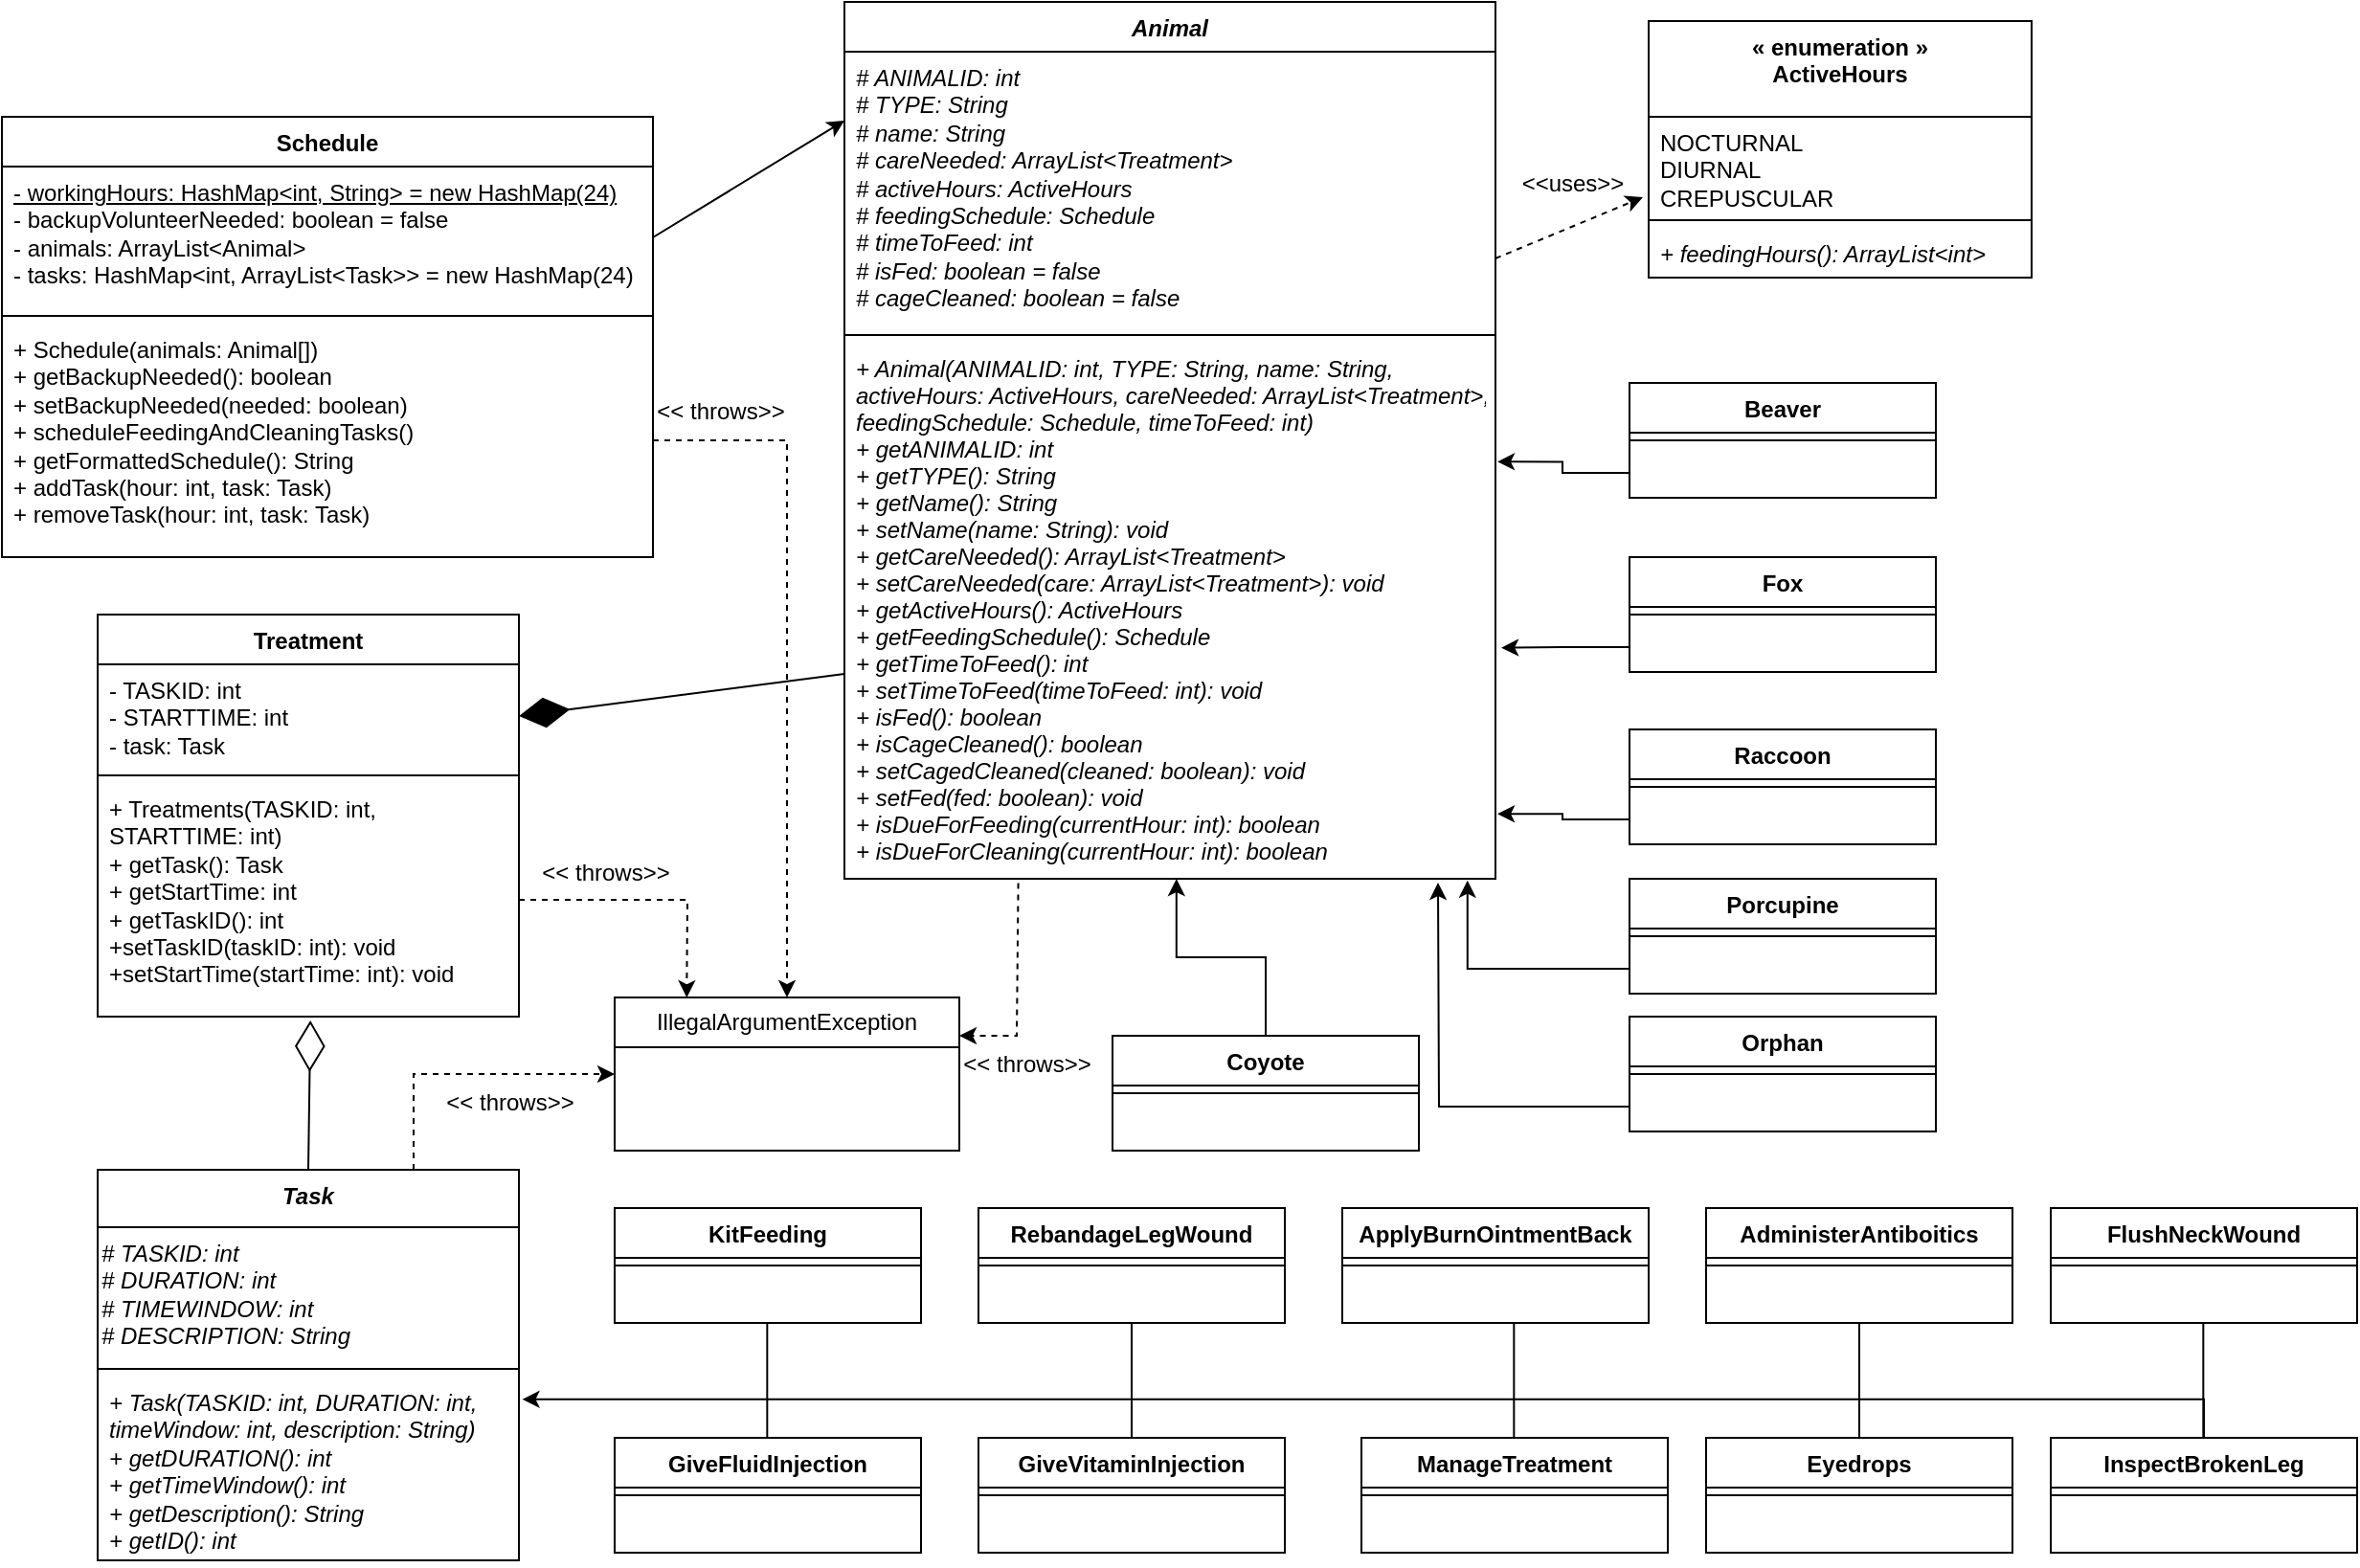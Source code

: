 <mxfile version="21.1.2" type="github">
  <diagram id="2KpLl_mZCOHA58I0HmC6" name="Page-1">
    <mxGraphModel dx="961" dy="554" grid="1" gridSize="10" guides="1" tooltips="1" connect="1" arrows="1" fold="1" page="1" pageScale="1" pageWidth="1100" pageHeight="850" math="0" shadow="0">
      <root>
        <mxCell id="0" />
        <mxCell id="1" parent="0" />
        <mxCell id="-pHp2P_mZ8aD6D5N5FeK-6" value="Animal" style="swimlane;fontStyle=3;align=center;verticalAlign=top;childLayout=stackLayout;horizontal=1;startSize=26;horizontalStack=0;resizeParent=1;resizeParentMax=0;resizeLast=0;collapsible=1;marginBottom=0;" parent="1" vertex="1">
          <mxGeometry x="470" y="10" width="340" height="458" as="geometry" />
        </mxCell>
        <mxCell id="-pHp2P_mZ8aD6D5N5FeK-33" value="&lt;span style=&quot;font-family: Helvetica; font-size: 12px; font-variant-ligatures: normal; font-variant-caps: normal; font-weight: 400; letter-spacing: normal; orphans: 2; text-align: left; text-indent: 0px; text-transform: none; widows: 2; word-spacing: 0px; -webkit-text-stroke-width: 0px; text-decoration-thickness: initial; text-decoration-style: initial; text-decoration-color: initial; float: none; display: inline !important;&quot;&gt;# ANIMALID: int&lt;br&gt;# TYPE: String&lt;br&gt;# name: String&lt;br&gt;# careNeeded: ArrayList&amp;lt;Treatment&amp;gt;&lt;br&gt;# activeHours: ActiveHours&lt;br&gt;# feedingSchedule: Schedule&lt;br&gt;# timeToFeed: int&lt;br&gt;# isFed: boolean = false&lt;br&gt;# cageCleaned: boolean = false&lt;br&gt;&lt;/span&gt;" style="text;whiteSpace=wrap;html=1;labelBackgroundColor=none;fontColor=default;spacingLeft=4;spacingRight=4;fontStyle=2;" parent="-pHp2P_mZ8aD6D5N5FeK-6" vertex="1">
          <mxGeometry y="26" width="340" height="144" as="geometry" />
        </mxCell>
        <mxCell id="-pHp2P_mZ8aD6D5N5FeK-11" value="" style="line;strokeWidth=1;fillColor=none;align=left;verticalAlign=middle;spacingTop=-1;spacingLeft=3;spacingRight=3;rotatable=0;labelPosition=right;points=[];portConstraint=eastwest;strokeColor=inherit;" parent="-pHp2P_mZ8aD6D5N5FeK-6" vertex="1">
          <mxGeometry y="170" width="340" height="8" as="geometry" />
        </mxCell>
        <mxCell id="-pHp2P_mZ8aD6D5N5FeK-12" value="+ Animal(ANIMALID: int, TYPE: String, name: String, &#xa;activeHours: ActiveHours, careNeeded: ArrayList&lt;Treatment&gt;, &#xa;feedingSchedule: Schedule, timeToFeed: int)&#xa;+ getANIMALID: int&#xa;+ getTYPE(): String&#xa;+ getName(): String&#xa;+ setName(name: String): void&#xa;+ getCareNeeded(): ArrayList&lt;Treatment&gt;&#xa;+ setCareNeeded(care: ArrayList&lt;Treatment&gt;): void&#xa;+ getActiveHours(): ActiveHours&#xa;+ getFeedingSchedule(): Schedule&#xa;+ getTimeToFeed(): int&#xa;+ setTimeToFeed(timeToFeed: int): void&#xa;+ isFed(): boolean&#xa;+ isCageCleaned(): boolean&#xa;+ setCagedCleaned(cleaned: boolean): void&#xa;+ setFed(fed: boolean): void&#xa;+ isDueForFeeding(currentHour: int): boolean&#xa;+ isDueForCleaning(currentHour: int): boolean&#xa;&#xa;" style="text;strokeColor=none;fillColor=none;align=left;verticalAlign=top;spacingLeft=4;spacingRight=4;overflow=hidden;rotatable=0;points=[[0,0.5],[1,0.5]];portConstraint=eastwest;fontStyle=2" parent="-pHp2P_mZ8aD6D5N5FeK-6" vertex="1">
          <mxGeometry y="178" width="340" height="280" as="geometry" />
        </mxCell>
        <mxCell id="-pHp2P_mZ8aD6D5N5FeK-13" value="« enumeration »&lt;br style=&quot;border-color: var(--border-color); font-weight: 400;&quot;&gt;&lt;b style=&quot;border-color: var(--border-color);&quot;&gt;ActiveHours&lt;/b&gt;" style="swimlane;fontStyle=1;align=center;verticalAlign=top;childLayout=stackLayout;horizontal=1;startSize=50;horizontalStack=0;resizeParent=1;resizeParentMax=0;resizeLast=0;collapsible=1;marginBottom=0;whiteSpace=wrap;html=1;" parent="1" vertex="1">
          <mxGeometry x="890" y="20" width="200" height="134" as="geometry" />
        </mxCell>
        <mxCell id="-pHp2P_mZ8aD6D5N5FeK-14" value="NOCTURNAL&lt;br&gt;DIURNAL&lt;br&gt;CREPUSCULAR" style="text;strokeColor=none;fillColor=none;align=left;verticalAlign=top;spacingLeft=4;spacingRight=4;overflow=hidden;rotatable=0;points=[[0,0.5],[1,0.5]];portConstraint=eastwest;whiteSpace=wrap;html=1;" parent="-pHp2P_mZ8aD6D5N5FeK-13" vertex="1">
          <mxGeometry y="50" width="200" height="50" as="geometry" />
        </mxCell>
        <mxCell id="-pHp2P_mZ8aD6D5N5FeK-15" value="" style="line;strokeWidth=1;fillColor=none;align=left;verticalAlign=middle;spacingTop=-1;spacingLeft=3;spacingRight=3;rotatable=0;labelPosition=right;points=[];portConstraint=eastwest;strokeColor=inherit;" parent="-pHp2P_mZ8aD6D5N5FeK-13" vertex="1">
          <mxGeometry y="100" width="200" height="8" as="geometry" />
        </mxCell>
        <mxCell id="-pHp2P_mZ8aD6D5N5FeK-16" value="&lt;i&gt;+ feedingHours(): ArrayList&amp;lt;int&amp;gt;&lt;/i&gt;" style="text;strokeColor=none;fillColor=none;align=left;verticalAlign=top;spacingLeft=4;spacingRight=4;overflow=hidden;rotatable=0;points=[[0,0.5],[1,0.5]];portConstraint=eastwest;whiteSpace=wrap;html=1;" parent="-pHp2P_mZ8aD6D5N5FeK-13" vertex="1">
          <mxGeometry y="108" width="200" height="26" as="geometry" />
        </mxCell>
        <mxCell id="-pHp2P_mZ8aD6D5N5FeK-19" value="Task" style="swimlane;fontStyle=3;align=center;verticalAlign=top;childLayout=stackLayout;horizontal=1;startSize=30;horizontalStack=0;resizeParent=1;resizeParentMax=0;resizeLast=0;collapsible=1;marginBottom=0;whiteSpace=wrap;html=1;" parent="1" vertex="1">
          <mxGeometry x="80" y="620" width="220" height="204" as="geometry" />
        </mxCell>
        <mxCell id="3hYf7BkFwzR19k11kG9j-5" value="&lt;div style=&quot;&quot;&gt;&lt;span style=&quot;background-color: initial;&quot;&gt;# TASKID: int&lt;/span&gt;&lt;/div&gt;&lt;div style=&quot;&quot;&gt;&lt;span style=&quot;background-color: initial;&quot;&gt;# DURATION: int&lt;/span&gt;&lt;/div&gt;&lt;div style=&quot;&quot;&gt;&lt;span style=&quot;background-color: initial;&quot;&gt;# TIMEWINDOW: int&lt;/span&gt;&lt;/div&gt;&lt;div style=&quot;&quot;&gt;&lt;span style=&quot;background-color: initial;&quot;&gt;# DESCRIPTION: String&lt;/span&gt;&lt;/div&gt;" style="text;html=1;align=left;verticalAlign=middle;resizable=0;points=[];autosize=1;strokeColor=none;fillColor=none;fontStyle=2" parent="-pHp2P_mZ8aD6D5N5FeK-19" vertex="1">
          <mxGeometry y="30" width="220" height="70" as="geometry" />
        </mxCell>
        <mxCell id="-pHp2P_mZ8aD6D5N5FeK-22" value="" style="line;strokeWidth=1;fillColor=none;align=left;verticalAlign=middle;spacingTop=-1;spacingLeft=3;spacingRight=3;rotatable=0;labelPosition=right;points=[];portConstraint=eastwest;strokeColor=inherit;" parent="-pHp2P_mZ8aD6D5N5FeK-19" vertex="1">
          <mxGeometry y="100" width="220" height="8" as="geometry" />
        </mxCell>
        <mxCell id="-pHp2P_mZ8aD6D5N5FeK-23" value="+ Task(TASKID: int, DURATION: int, timeWindow: int, description: String)&lt;br&gt;+ getDURATION(): int&lt;br&gt;+ getTimeWindow(): int&lt;br&gt;+ getDescription(): String&lt;br&gt;+ getID(): int" style="text;strokeColor=none;fillColor=none;align=left;verticalAlign=top;spacingLeft=4;spacingRight=4;overflow=hidden;rotatable=0;points=[[0,0.5],[1,0.5]];portConstraint=eastwest;whiteSpace=wrap;html=1;fontStyle=2" parent="-pHp2P_mZ8aD6D5N5FeK-19" vertex="1">
          <mxGeometry y="108" width="220" height="96" as="geometry" />
        </mxCell>
        <mxCell id="X3xmoL7LCD3JFngqE5RC-1" value="" style="html=1;labelBackgroundColor=#ffffff;startArrow=none;startFill=0;startSize=6;endArrow=classic;endFill=1;endSize=6;jettySize=auto;orthogonalLoop=1;strokeWidth=1;dashed=1;fontSize=14;rounded=0;exitX=1;exitY=0.75;exitDx=0;exitDy=0;entryX=-0.015;entryY=0.84;entryDx=0;entryDy=0;entryPerimeter=0;" parent="1" source="-pHp2P_mZ8aD6D5N5FeK-33" target="-pHp2P_mZ8aD6D5N5FeK-14" edge="1">
          <mxGeometry width="60" height="60" relative="1" as="geometry">
            <mxPoint x="730" y="116" as="sourcePoint" />
            <mxPoint x="830" y="230" as="targetPoint" />
          </mxGeometry>
        </mxCell>
        <mxCell id="X3xmoL7LCD3JFngqE5RC-2" value="&amp;lt;&amp;lt;uses&amp;gt;&amp;gt;" style="text;html=1;align=center;verticalAlign=middle;resizable=0;points=[];autosize=1;strokeColor=none;fillColor=none;" parent="1" vertex="1">
          <mxGeometry x="810" y="90" width="80" height="30" as="geometry" />
        </mxCell>
        <mxCell id="X3xmoL7LCD3JFngqE5RC-3" value="Treatment" style="swimlane;fontStyle=1;align=center;verticalAlign=top;childLayout=stackLayout;horizontal=1;startSize=26;horizontalStack=0;resizeParent=1;resizeParentMax=0;resizeLast=0;collapsible=1;marginBottom=0;whiteSpace=wrap;html=1;" parent="1" vertex="1">
          <mxGeometry x="80" y="330" width="220" height="210" as="geometry" />
        </mxCell>
        <mxCell id="X3xmoL7LCD3JFngqE5RC-4" value="- TASKID: int&lt;br&gt;- STARTTIME: int&lt;br&gt;- task: Task" style="text;strokeColor=none;fillColor=none;align=left;verticalAlign=top;spacingLeft=4;spacingRight=4;overflow=hidden;rotatable=0;points=[[0,0.5],[1,0.5]];portConstraint=eastwest;whiteSpace=wrap;html=1;" parent="X3xmoL7LCD3JFngqE5RC-3" vertex="1">
          <mxGeometry y="26" width="220" height="54" as="geometry" />
        </mxCell>
        <mxCell id="X3xmoL7LCD3JFngqE5RC-5" value="" style="line;strokeWidth=1;fillColor=none;align=left;verticalAlign=middle;spacingTop=-1;spacingLeft=3;spacingRight=3;rotatable=0;labelPosition=right;points=[];portConstraint=eastwest;strokeColor=inherit;" parent="X3xmoL7LCD3JFngqE5RC-3" vertex="1">
          <mxGeometry y="80" width="220" height="8" as="geometry" />
        </mxCell>
        <mxCell id="X3xmoL7LCD3JFngqE5RC-6" value="+ Treatments(TASKID: int, STARTTIME: int)&lt;br&gt;+ getTask(): Task&lt;br&gt;+ getStartTime: int&lt;br&gt;+ getTaskID(): int&lt;br&gt;+setTaskID(taskID: int): void&lt;br&gt;+setStartTime(startTime: int): void" style="text;strokeColor=none;fillColor=none;align=left;verticalAlign=top;spacingLeft=4;spacingRight=4;overflow=hidden;rotatable=0;points=[[0,0.5],[1,0.5]];portConstraint=eastwest;whiteSpace=wrap;html=1;" parent="X3xmoL7LCD3JFngqE5RC-3" vertex="1">
          <mxGeometry y="88" width="220" height="122" as="geometry" />
        </mxCell>
        <mxCell id="X3xmoL7LCD3JFngqE5RC-8" value="" style="endArrow=diamondThin;endFill=1;endSize=24;html=1;rounded=0;exitX=0;exitY=0.618;exitDx=0;exitDy=0;entryX=1;entryY=0.5;entryDx=0;entryDy=0;exitPerimeter=0;" parent="1" source="-pHp2P_mZ8aD6D5N5FeK-12" target="X3xmoL7LCD3JFngqE5RC-4" edge="1">
          <mxGeometry width="160" relative="1" as="geometry">
            <mxPoint x="480" y="452" as="sourcePoint" />
            <mxPoint x="620" y="450" as="targetPoint" />
          </mxGeometry>
        </mxCell>
        <mxCell id="X3xmoL7LCD3JFngqE5RC-11" value="" style="endArrow=diamondThin;endFill=0;endSize=24;html=1;rounded=0;entryX=0.505;entryY=1.016;entryDx=0;entryDy=0;entryPerimeter=0;exitX=0.5;exitY=0;exitDx=0;exitDy=0;" parent="1" source="-pHp2P_mZ8aD6D5N5FeK-19" target="X3xmoL7LCD3JFngqE5RC-6" edge="1">
          <mxGeometry width="160" relative="1" as="geometry">
            <mxPoint x="191" y="590" as="sourcePoint" />
            <mxPoint x="780" y="599.5" as="targetPoint" />
          </mxGeometry>
        </mxCell>
        <mxCell id="X3xmoL7LCD3JFngqE5RC-12" value="Schedule" style="swimlane;fontStyle=1;align=center;verticalAlign=top;childLayout=stackLayout;horizontal=1;startSize=26;horizontalStack=0;resizeParent=1;resizeParentMax=0;resizeLast=0;collapsible=1;marginBottom=0;whiteSpace=wrap;html=1;" parent="1" vertex="1">
          <mxGeometry x="30" y="70" width="340" height="230" as="geometry" />
        </mxCell>
        <mxCell id="X3xmoL7LCD3JFngqE5RC-13" value="&lt;u&gt;- workingHours: HashMap&amp;lt;int, String&amp;gt; = new HashMap(24)&lt;br&gt;&lt;/u&gt;- backupVolunteerNeeded: boolean = false&lt;br&gt;- animals: ArrayList&amp;lt;Animal&amp;gt;&amp;nbsp;&lt;br&gt;- tasks: HashMap&amp;lt;int, ArrayList&amp;lt;Task&amp;gt;&amp;gt; = new HashMap(24)" style="text;strokeColor=none;fillColor=none;align=left;verticalAlign=top;spacingLeft=4;spacingRight=4;overflow=hidden;rotatable=0;points=[[0,0.5],[1,0.5]];portConstraint=eastwest;whiteSpace=wrap;html=1;" parent="X3xmoL7LCD3JFngqE5RC-12" vertex="1">
          <mxGeometry y="26" width="340" height="74" as="geometry" />
        </mxCell>
        <mxCell id="X3xmoL7LCD3JFngqE5RC-14" value="" style="line;strokeWidth=1;fillColor=none;align=left;verticalAlign=middle;spacingTop=-1;spacingLeft=3;spacingRight=3;rotatable=0;labelPosition=right;points=[];portConstraint=eastwest;strokeColor=inherit;" parent="X3xmoL7LCD3JFngqE5RC-12" vertex="1">
          <mxGeometry y="100" width="340" height="8" as="geometry" />
        </mxCell>
        <mxCell id="X3xmoL7LCD3JFngqE5RC-15" value="+ Schedule(animals: Animal[])&lt;br&gt;+ getBackupNeeded(): boolean&lt;br&gt;+ setBackupNeeded(needed: boolean)&lt;br&gt;+ scheduleFeedingAndCleaningTasks()&lt;br&gt;+ getFormattedSchedule(): String&lt;br&gt;+ addTask(hour: int, task: Task)&lt;br&gt;+ removeTask(hour: int, task: Task)" style="text;strokeColor=none;fillColor=none;align=left;verticalAlign=top;spacingLeft=4;spacingRight=4;overflow=hidden;rotatable=0;points=[[0,0.5],[1,0.5]];portConstraint=eastwest;whiteSpace=wrap;html=1;" parent="X3xmoL7LCD3JFngqE5RC-12" vertex="1">
          <mxGeometry y="108" width="340" height="122" as="geometry" />
        </mxCell>
        <mxCell id="3hYf7BkFwzR19k11kG9j-4" value="" style="endArrow=classic;html=1;rounded=0;exitX=1;exitY=0.5;exitDx=0;exitDy=0;entryX=0;entryY=0.25;entryDx=0;entryDy=0;" parent="1" source="X3xmoL7LCD3JFngqE5RC-13" target="-pHp2P_mZ8aD6D5N5FeK-33" edge="1">
          <mxGeometry width="50" height="50" relative="1" as="geometry">
            <mxPoint x="360" y="90" as="sourcePoint" />
            <mxPoint x="410" y="40" as="targetPoint" />
          </mxGeometry>
        </mxCell>
        <mxCell id="3hYf7BkFwzR19k11kG9j-6" value="IllegalArgumentException" style="swimlane;fontStyle=0;childLayout=stackLayout;horizontal=1;startSize=26;fillColor=none;horizontalStack=0;resizeParent=1;resizeParentMax=0;resizeLast=0;collapsible=1;marginBottom=0;whiteSpace=wrap;html=1;" parent="1" vertex="1">
          <mxGeometry x="350" y="530" width="180" height="80" as="geometry" />
        </mxCell>
        <mxCell id="fvTacHo-fc9xK8Bkq0C5-29" style="edgeStyle=orthogonalEdgeStyle;rounded=0;orthogonalLoop=1;jettySize=auto;html=1;entryX=0.51;entryY=1;entryDx=0;entryDy=0;entryPerimeter=0;" edge="1" parent="1" source="fvTacHo-fc9xK8Bkq0C5-7" target="-pHp2P_mZ8aD6D5N5FeK-12">
          <mxGeometry relative="1" as="geometry" />
        </mxCell>
        <mxCell id="fvTacHo-fc9xK8Bkq0C5-7" value="Coyote" style="swimlane;fontStyle=1;align=center;verticalAlign=top;childLayout=stackLayout;horizontal=1;startSize=26;horizontalStack=0;resizeParent=1;resizeParentMax=0;resizeLast=0;collapsible=1;marginBottom=0;whiteSpace=wrap;html=1;" vertex="1" parent="1">
          <mxGeometry x="610" y="550" width="160" height="60" as="geometry" />
        </mxCell>
        <mxCell id="fvTacHo-fc9xK8Bkq0C5-9" value="" style="line;strokeWidth=1;fillColor=none;align=left;verticalAlign=middle;spacingTop=-1;spacingLeft=3;spacingRight=3;rotatable=0;labelPosition=right;points=[];portConstraint=eastwest;strokeColor=inherit;" vertex="1" parent="fvTacHo-fc9xK8Bkq0C5-7">
          <mxGeometry y="26" width="160" height="8" as="geometry" />
        </mxCell>
        <mxCell id="fvTacHo-fc9xK8Bkq0C5-10" value="&lt;br&gt;&lt;br&gt;" style="text;strokeColor=none;fillColor=none;align=left;verticalAlign=top;spacingLeft=4;spacingRight=4;overflow=hidden;rotatable=0;points=[[0,0.5],[1,0.5]];portConstraint=eastwest;whiteSpace=wrap;html=1;" vertex="1" parent="fvTacHo-fc9xK8Bkq0C5-7">
          <mxGeometry y="34" width="160" height="26" as="geometry" />
        </mxCell>
        <mxCell id="fvTacHo-fc9xK8Bkq0C5-11" value="Beaver" style="swimlane;fontStyle=1;align=center;verticalAlign=top;childLayout=stackLayout;horizontal=1;startSize=26;horizontalStack=0;resizeParent=1;resizeParentMax=0;resizeLast=0;collapsible=1;marginBottom=0;whiteSpace=wrap;html=1;" vertex="1" parent="1">
          <mxGeometry x="880" y="209" width="160" height="60" as="geometry" />
        </mxCell>
        <mxCell id="fvTacHo-fc9xK8Bkq0C5-12" value="" style="line;strokeWidth=1;fillColor=none;align=left;verticalAlign=middle;spacingTop=-1;spacingLeft=3;spacingRight=3;rotatable=0;labelPosition=right;points=[];portConstraint=eastwest;strokeColor=inherit;" vertex="1" parent="fvTacHo-fc9xK8Bkq0C5-11">
          <mxGeometry y="26" width="160" height="8" as="geometry" />
        </mxCell>
        <mxCell id="fvTacHo-fc9xK8Bkq0C5-13" value="&lt;br&gt;&lt;br&gt;" style="text;strokeColor=none;fillColor=none;align=left;verticalAlign=top;spacingLeft=4;spacingRight=4;overflow=hidden;rotatable=0;points=[[0,0.5],[1,0.5]];portConstraint=eastwest;whiteSpace=wrap;html=1;" vertex="1" parent="fvTacHo-fc9xK8Bkq0C5-11">
          <mxGeometry y="34" width="160" height="26" as="geometry" />
        </mxCell>
        <mxCell id="fvTacHo-fc9xK8Bkq0C5-14" value="Fox" style="swimlane;fontStyle=1;align=center;verticalAlign=top;childLayout=stackLayout;horizontal=1;startSize=26;horizontalStack=0;resizeParent=1;resizeParentMax=0;resizeLast=0;collapsible=1;marginBottom=0;whiteSpace=wrap;html=1;" vertex="1" parent="1">
          <mxGeometry x="880" y="300" width="160" height="60" as="geometry" />
        </mxCell>
        <mxCell id="fvTacHo-fc9xK8Bkq0C5-15" value="" style="line;strokeWidth=1;fillColor=none;align=left;verticalAlign=middle;spacingTop=-1;spacingLeft=3;spacingRight=3;rotatable=0;labelPosition=right;points=[];portConstraint=eastwest;strokeColor=inherit;" vertex="1" parent="fvTacHo-fc9xK8Bkq0C5-14">
          <mxGeometry y="26" width="160" height="8" as="geometry" />
        </mxCell>
        <mxCell id="fvTacHo-fc9xK8Bkq0C5-16" value="&lt;br&gt;&lt;br&gt;" style="text;strokeColor=none;fillColor=none;align=left;verticalAlign=top;spacingLeft=4;spacingRight=4;overflow=hidden;rotatable=0;points=[[0,0.5],[1,0.5]];portConstraint=eastwest;whiteSpace=wrap;html=1;" vertex="1" parent="fvTacHo-fc9xK8Bkq0C5-14">
          <mxGeometry y="34" width="160" height="26" as="geometry" />
        </mxCell>
        <mxCell id="fvTacHo-fc9xK8Bkq0C5-17" value="Raccoon" style="swimlane;fontStyle=1;align=center;verticalAlign=top;childLayout=stackLayout;horizontal=1;startSize=26;horizontalStack=0;resizeParent=1;resizeParentMax=0;resizeLast=0;collapsible=1;marginBottom=0;whiteSpace=wrap;html=1;" vertex="1" parent="1">
          <mxGeometry x="880" y="390" width="160" height="60" as="geometry" />
        </mxCell>
        <mxCell id="fvTacHo-fc9xK8Bkq0C5-18" value="" style="line;strokeWidth=1;fillColor=none;align=left;verticalAlign=middle;spacingTop=-1;spacingLeft=3;spacingRight=3;rotatable=0;labelPosition=right;points=[];portConstraint=eastwest;strokeColor=inherit;" vertex="1" parent="fvTacHo-fc9xK8Bkq0C5-17">
          <mxGeometry y="26" width="160" height="8" as="geometry" />
        </mxCell>
        <mxCell id="fvTacHo-fc9xK8Bkq0C5-19" value="&lt;br&gt;&lt;br&gt;" style="text;strokeColor=none;fillColor=none;align=left;verticalAlign=top;spacingLeft=4;spacingRight=4;overflow=hidden;rotatable=0;points=[[0,0.5],[1,0.5]];portConstraint=eastwest;whiteSpace=wrap;html=1;" vertex="1" parent="fvTacHo-fc9xK8Bkq0C5-17">
          <mxGeometry y="34" width="160" height="26" as="geometry" />
        </mxCell>
        <mxCell id="fvTacHo-fc9xK8Bkq0C5-20" value="Porcupine" style="swimlane;fontStyle=1;align=center;verticalAlign=top;childLayout=stackLayout;horizontal=1;startSize=26;horizontalStack=0;resizeParent=1;resizeParentMax=0;resizeLast=0;collapsible=1;marginBottom=0;whiteSpace=wrap;html=1;" vertex="1" parent="1">
          <mxGeometry x="880" y="468" width="160" height="60" as="geometry" />
        </mxCell>
        <mxCell id="fvTacHo-fc9xK8Bkq0C5-21" value="" style="line;strokeWidth=1;fillColor=none;align=left;verticalAlign=middle;spacingTop=-1;spacingLeft=3;spacingRight=3;rotatable=0;labelPosition=right;points=[];portConstraint=eastwest;strokeColor=inherit;" vertex="1" parent="fvTacHo-fc9xK8Bkq0C5-20">
          <mxGeometry y="26" width="160" height="8" as="geometry" />
        </mxCell>
        <mxCell id="fvTacHo-fc9xK8Bkq0C5-22" value="&lt;br&gt;&lt;br&gt;" style="text;strokeColor=none;fillColor=none;align=left;verticalAlign=top;spacingLeft=4;spacingRight=4;overflow=hidden;rotatable=0;points=[[0,0.5],[1,0.5]];portConstraint=eastwest;whiteSpace=wrap;html=1;" vertex="1" parent="fvTacHo-fc9xK8Bkq0C5-20">
          <mxGeometry y="34" width="160" height="26" as="geometry" />
        </mxCell>
        <mxCell id="fvTacHo-fc9xK8Bkq0C5-24" style="edgeStyle=orthogonalEdgeStyle;rounded=0;orthogonalLoop=1;jettySize=auto;html=1;entryX=1.009;entryY=0.569;entryDx=0;entryDy=0;entryPerimeter=0;" edge="1" parent="1" source="fvTacHo-fc9xK8Bkq0C5-16" target="-pHp2P_mZ8aD6D5N5FeK-12">
          <mxGeometry relative="1" as="geometry" />
        </mxCell>
        <mxCell id="fvTacHo-fc9xK8Bkq0C5-25" style="edgeStyle=orthogonalEdgeStyle;rounded=0;orthogonalLoop=1;jettySize=auto;html=1;entryX=1.003;entryY=0.879;entryDx=0;entryDy=0;entryPerimeter=0;" edge="1" parent="1" source="fvTacHo-fc9xK8Bkq0C5-19" target="-pHp2P_mZ8aD6D5N5FeK-12">
          <mxGeometry relative="1" as="geometry" />
        </mxCell>
        <mxCell id="fvTacHo-fc9xK8Bkq0C5-26" style="edgeStyle=orthogonalEdgeStyle;rounded=0;orthogonalLoop=1;jettySize=auto;html=1;entryX=1.003;entryY=0.222;entryDx=0;entryDy=0;entryPerimeter=0;" edge="1" parent="1" source="fvTacHo-fc9xK8Bkq0C5-13" target="-pHp2P_mZ8aD6D5N5FeK-12">
          <mxGeometry relative="1" as="geometry" />
        </mxCell>
        <mxCell id="fvTacHo-fc9xK8Bkq0C5-27" style="edgeStyle=orthogonalEdgeStyle;rounded=0;orthogonalLoop=1;jettySize=auto;html=1;entryX=0.957;entryY=1.003;entryDx=0;entryDy=0;entryPerimeter=0;" edge="1" parent="1" source="fvTacHo-fc9xK8Bkq0C5-22" target="-pHp2P_mZ8aD6D5N5FeK-12">
          <mxGeometry relative="1" as="geometry" />
        </mxCell>
        <mxCell id="fvTacHo-fc9xK8Bkq0C5-30" value="" style="html=1;labelBackgroundColor=#ffffff;startArrow=none;startFill=0;startSize=6;endArrow=classic;endFill=1;endSize=6;jettySize=auto;orthogonalLoop=1;strokeWidth=1;dashed=1;fontSize=14;rounded=0;entryX=1;entryY=0.25;entryDx=0;entryDy=0;exitX=0.267;exitY=1.008;exitDx=0;exitDy=0;exitPerimeter=0;" edge="1" parent="1" source="-pHp2P_mZ8aD6D5N5FeK-12" target="3hYf7BkFwzR19k11kG9j-6">
          <mxGeometry width="60" height="60" relative="1" as="geometry">
            <mxPoint x="820" y="154" as="sourcePoint" />
            <mxPoint x="897" y="122" as="targetPoint" />
            <Array as="points">
              <mxPoint x="560" y="550" />
            </Array>
          </mxGeometry>
        </mxCell>
        <mxCell id="fvTacHo-fc9xK8Bkq0C5-31" value="" style="html=1;labelBackgroundColor=#ffffff;startArrow=none;startFill=0;startSize=6;endArrow=classic;endFill=1;endSize=6;jettySize=auto;orthogonalLoop=1;strokeWidth=1;dashed=1;fontSize=14;rounded=0;entryX=0.209;entryY=0.001;entryDx=0;entryDy=0;entryPerimeter=0;" edge="1" parent="1" source="X3xmoL7LCD3JFngqE5RC-6" target="3hYf7BkFwzR19k11kG9j-6">
          <mxGeometry width="60" height="60" relative="1" as="geometry">
            <mxPoint x="390" y="420" as="sourcePoint" />
            <mxPoint x="350" y="529" as="targetPoint" />
            <Array as="points">
              <mxPoint x="388" y="479" />
            </Array>
          </mxGeometry>
        </mxCell>
        <mxCell id="fvTacHo-fc9xK8Bkq0C5-32" value="" style="html=1;labelBackgroundColor=#ffffff;startArrow=none;startFill=0;startSize=6;endArrow=classic;endFill=1;endSize=6;jettySize=auto;orthogonalLoop=1;strokeWidth=1;dashed=1;fontSize=14;rounded=0;entryX=0;entryY=0.5;entryDx=0;entryDy=0;exitX=0.75;exitY=0;exitDx=0;exitDy=0;" edge="1" parent="1" source="-pHp2P_mZ8aD6D5N5FeK-19" target="3hYf7BkFwzR19k11kG9j-6">
          <mxGeometry width="60" height="60" relative="1" as="geometry">
            <mxPoint x="508" y="489" as="sourcePoint" />
            <mxPoint x="505" y="550" as="targetPoint" />
            <Array as="points">
              <mxPoint x="245" y="570" />
            </Array>
          </mxGeometry>
        </mxCell>
        <mxCell id="fvTacHo-fc9xK8Bkq0C5-33" value="&amp;lt;&amp;lt; throws&amp;gt;&amp;gt;" style="text;html=1;align=center;verticalAlign=middle;resizable=0;points=[];autosize=1;strokeColor=none;fillColor=none;" vertex="1" parent="1">
          <mxGeometry x="300" y="450" width="90" height="30" as="geometry" />
        </mxCell>
        <mxCell id="fvTacHo-fc9xK8Bkq0C5-34" value="&amp;lt;&amp;lt; throws&amp;gt;&amp;gt;" style="text;html=1;align=center;verticalAlign=middle;resizable=0;points=[];autosize=1;strokeColor=none;fillColor=none;" vertex="1" parent="1">
          <mxGeometry x="250" y="570" width="90" height="30" as="geometry" />
        </mxCell>
        <mxCell id="fvTacHo-fc9xK8Bkq0C5-35" value="&amp;lt;&amp;lt; throws&amp;gt;&amp;gt;" style="text;html=1;align=center;verticalAlign=middle;resizable=0;points=[];autosize=1;strokeColor=none;fillColor=none;" vertex="1" parent="1">
          <mxGeometry x="520" y="550" width="90" height="30" as="geometry" />
        </mxCell>
        <mxCell id="fvTacHo-fc9xK8Bkq0C5-36" value="KitFeeding" style="swimlane;fontStyle=1;align=center;verticalAlign=top;childLayout=stackLayout;horizontal=1;startSize=26;horizontalStack=0;resizeParent=1;resizeParentMax=0;resizeLast=0;collapsible=1;marginBottom=0;whiteSpace=wrap;html=1;" vertex="1" parent="1">
          <mxGeometry x="350" y="640" width="160" height="60" as="geometry" />
        </mxCell>
        <mxCell id="fvTacHo-fc9xK8Bkq0C5-37" value="" style="line;strokeWidth=1;fillColor=none;align=left;verticalAlign=middle;spacingTop=-1;spacingLeft=3;spacingRight=3;rotatable=0;labelPosition=right;points=[];portConstraint=eastwest;strokeColor=inherit;" vertex="1" parent="fvTacHo-fc9xK8Bkq0C5-36">
          <mxGeometry y="26" width="160" height="8" as="geometry" />
        </mxCell>
        <mxCell id="fvTacHo-fc9xK8Bkq0C5-38" value="&lt;br&gt;&lt;br&gt;" style="text;strokeColor=none;fillColor=none;align=left;verticalAlign=top;spacingLeft=4;spacingRight=4;overflow=hidden;rotatable=0;points=[[0,0.5],[1,0.5]];portConstraint=eastwest;whiteSpace=wrap;html=1;" vertex="1" parent="fvTacHo-fc9xK8Bkq0C5-36">
          <mxGeometry y="34" width="160" height="26" as="geometry" />
        </mxCell>
        <mxCell id="fvTacHo-fc9xK8Bkq0C5-39" value="RebandageLegWound" style="swimlane;fontStyle=1;align=center;verticalAlign=top;childLayout=stackLayout;horizontal=1;startSize=26;horizontalStack=0;resizeParent=1;resizeParentMax=0;resizeLast=0;collapsible=1;marginBottom=0;whiteSpace=wrap;html=1;" vertex="1" parent="1">
          <mxGeometry x="540" y="640" width="160" height="60" as="geometry" />
        </mxCell>
        <mxCell id="fvTacHo-fc9xK8Bkq0C5-40" value="" style="line;strokeWidth=1;fillColor=none;align=left;verticalAlign=middle;spacingTop=-1;spacingLeft=3;spacingRight=3;rotatable=0;labelPosition=right;points=[];portConstraint=eastwest;strokeColor=inherit;" vertex="1" parent="fvTacHo-fc9xK8Bkq0C5-39">
          <mxGeometry y="26" width="160" height="8" as="geometry" />
        </mxCell>
        <mxCell id="fvTacHo-fc9xK8Bkq0C5-41" value="&lt;br&gt;&lt;br&gt;" style="text;strokeColor=none;fillColor=none;align=left;verticalAlign=top;spacingLeft=4;spacingRight=4;overflow=hidden;rotatable=0;points=[[0,0.5],[1,0.5]];portConstraint=eastwest;whiteSpace=wrap;html=1;" vertex="1" parent="fvTacHo-fc9xK8Bkq0C5-39">
          <mxGeometry y="34" width="160" height="26" as="geometry" />
        </mxCell>
        <mxCell id="fvTacHo-fc9xK8Bkq0C5-42" value="ApplyBurnOintmentBack" style="swimlane;fontStyle=1;align=center;verticalAlign=top;childLayout=stackLayout;horizontal=1;startSize=26;horizontalStack=0;resizeParent=1;resizeParentMax=0;resizeLast=0;collapsible=1;marginBottom=0;whiteSpace=wrap;html=1;" vertex="1" parent="1">
          <mxGeometry x="730" y="640" width="160" height="60" as="geometry" />
        </mxCell>
        <mxCell id="fvTacHo-fc9xK8Bkq0C5-43" value="" style="line;strokeWidth=1;fillColor=none;align=left;verticalAlign=middle;spacingTop=-1;spacingLeft=3;spacingRight=3;rotatable=0;labelPosition=right;points=[];portConstraint=eastwest;strokeColor=inherit;" vertex="1" parent="fvTacHo-fc9xK8Bkq0C5-42">
          <mxGeometry y="26" width="160" height="8" as="geometry" />
        </mxCell>
        <mxCell id="fvTacHo-fc9xK8Bkq0C5-44" value="&lt;br&gt;&lt;br&gt;" style="text;strokeColor=none;fillColor=none;align=left;verticalAlign=top;spacingLeft=4;spacingRight=4;overflow=hidden;rotatable=0;points=[[0,0.5],[1,0.5]];portConstraint=eastwest;whiteSpace=wrap;html=1;" vertex="1" parent="fvTacHo-fc9xK8Bkq0C5-42">
          <mxGeometry y="34" width="160" height="26" as="geometry" />
        </mxCell>
        <mxCell id="fvTacHo-fc9xK8Bkq0C5-45" value="AdministerAntiboitics" style="swimlane;fontStyle=1;align=center;verticalAlign=top;childLayout=stackLayout;horizontal=1;startSize=26;horizontalStack=0;resizeParent=1;resizeParentMax=0;resizeLast=0;collapsible=1;marginBottom=0;whiteSpace=wrap;html=1;" vertex="1" parent="1">
          <mxGeometry x="920" y="640" width="160" height="60" as="geometry" />
        </mxCell>
        <mxCell id="fvTacHo-fc9xK8Bkq0C5-46" value="" style="line;strokeWidth=1;fillColor=none;align=left;verticalAlign=middle;spacingTop=-1;spacingLeft=3;spacingRight=3;rotatable=0;labelPosition=right;points=[];portConstraint=eastwest;strokeColor=inherit;" vertex="1" parent="fvTacHo-fc9xK8Bkq0C5-45">
          <mxGeometry y="26" width="160" height="8" as="geometry" />
        </mxCell>
        <mxCell id="fvTacHo-fc9xK8Bkq0C5-47" value="&lt;br&gt;&lt;br&gt;" style="text;strokeColor=none;fillColor=none;align=left;verticalAlign=top;spacingLeft=4;spacingRight=4;overflow=hidden;rotatable=0;points=[[0,0.5],[1,0.5]];portConstraint=eastwest;whiteSpace=wrap;html=1;" vertex="1" parent="fvTacHo-fc9xK8Bkq0C5-45">
          <mxGeometry y="34" width="160" height="26" as="geometry" />
        </mxCell>
        <mxCell id="fvTacHo-fc9xK8Bkq0C5-48" value="FlushNeckWound" style="swimlane;fontStyle=1;align=center;verticalAlign=top;childLayout=stackLayout;horizontal=1;startSize=26;horizontalStack=0;resizeParent=1;resizeParentMax=0;resizeLast=0;collapsible=1;marginBottom=0;whiteSpace=wrap;html=1;" vertex="1" parent="1">
          <mxGeometry x="1100" y="640" width="160" height="60" as="geometry" />
        </mxCell>
        <mxCell id="fvTacHo-fc9xK8Bkq0C5-49" value="" style="line;strokeWidth=1;fillColor=none;align=left;verticalAlign=middle;spacingTop=-1;spacingLeft=3;spacingRight=3;rotatable=0;labelPosition=right;points=[];portConstraint=eastwest;strokeColor=inherit;" vertex="1" parent="fvTacHo-fc9xK8Bkq0C5-48">
          <mxGeometry y="26" width="160" height="8" as="geometry" />
        </mxCell>
        <mxCell id="fvTacHo-fc9xK8Bkq0C5-50" value="&lt;br&gt;&lt;br&gt;" style="text;strokeColor=none;fillColor=none;align=left;verticalAlign=top;spacingLeft=4;spacingRight=4;overflow=hidden;rotatable=0;points=[[0,0.5],[1,0.5]];portConstraint=eastwest;whiteSpace=wrap;html=1;" vertex="1" parent="fvTacHo-fc9xK8Bkq0C5-48">
          <mxGeometry y="34" width="160" height="26" as="geometry" />
        </mxCell>
        <mxCell id="fvTacHo-fc9xK8Bkq0C5-51" value="GiveFluidInjection" style="swimlane;fontStyle=1;align=center;verticalAlign=top;childLayout=stackLayout;horizontal=1;startSize=26;horizontalStack=0;resizeParent=1;resizeParentMax=0;resizeLast=0;collapsible=1;marginBottom=0;whiteSpace=wrap;html=1;" vertex="1" parent="1">
          <mxGeometry x="350" y="760" width="160" height="60" as="geometry" />
        </mxCell>
        <mxCell id="fvTacHo-fc9xK8Bkq0C5-52" value="" style="line;strokeWidth=1;fillColor=none;align=left;verticalAlign=middle;spacingTop=-1;spacingLeft=3;spacingRight=3;rotatable=0;labelPosition=right;points=[];portConstraint=eastwest;strokeColor=inherit;" vertex="1" parent="fvTacHo-fc9xK8Bkq0C5-51">
          <mxGeometry y="26" width="160" height="8" as="geometry" />
        </mxCell>
        <mxCell id="fvTacHo-fc9xK8Bkq0C5-53" value="&lt;br&gt;&lt;br&gt;" style="text;strokeColor=none;fillColor=none;align=left;verticalAlign=top;spacingLeft=4;spacingRight=4;overflow=hidden;rotatable=0;points=[[0,0.5],[1,0.5]];portConstraint=eastwest;whiteSpace=wrap;html=1;" vertex="1" parent="fvTacHo-fc9xK8Bkq0C5-51">
          <mxGeometry y="34" width="160" height="26" as="geometry" />
        </mxCell>
        <mxCell id="fvTacHo-fc9xK8Bkq0C5-54" value="GiveVitaminInjection" style="swimlane;fontStyle=1;align=center;verticalAlign=top;childLayout=stackLayout;horizontal=1;startSize=26;horizontalStack=0;resizeParent=1;resizeParentMax=0;resizeLast=0;collapsible=1;marginBottom=0;whiteSpace=wrap;html=1;" vertex="1" parent="1">
          <mxGeometry x="540" y="760" width="160" height="60" as="geometry" />
        </mxCell>
        <mxCell id="fvTacHo-fc9xK8Bkq0C5-55" value="" style="line;strokeWidth=1;fillColor=none;align=left;verticalAlign=middle;spacingTop=-1;spacingLeft=3;spacingRight=3;rotatable=0;labelPosition=right;points=[];portConstraint=eastwest;strokeColor=inherit;" vertex="1" parent="fvTacHo-fc9xK8Bkq0C5-54">
          <mxGeometry y="26" width="160" height="8" as="geometry" />
        </mxCell>
        <mxCell id="fvTacHo-fc9xK8Bkq0C5-56" value="&lt;br&gt;&lt;br&gt;" style="text;strokeColor=none;fillColor=none;align=left;verticalAlign=top;spacingLeft=4;spacingRight=4;overflow=hidden;rotatable=0;points=[[0,0.5],[1,0.5]];portConstraint=eastwest;whiteSpace=wrap;html=1;" vertex="1" parent="fvTacHo-fc9xK8Bkq0C5-54">
          <mxGeometry y="34" width="160" height="26" as="geometry" />
        </mxCell>
        <mxCell id="fvTacHo-fc9xK8Bkq0C5-57" value="ManageTreatment" style="swimlane;fontStyle=1;align=center;verticalAlign=top;childLayout=stackLayout;horizontal=1;startSize=26;horizontalStack=0;resizeParent=1;resizeParentMax=0;resizeLast=0;collapsible=1;marginBottom=0;whiteSpace=wrap;html=1;" vertex="1" parent="1">
          <mxGeometry x="740" y="760" width="160" height="60" as="geometry" />
        </mxCell>
        <mxCell id="fvTacHo-fc9xK8Bkq0C5-58" value="" style="line;strokeWidth=1;fillColor=none;align=left;verticalAlign=middle;spacingTop=-1;spacingLeft=3;spacingRight=3;rotatable=0;labelPosition=right;points=[];portConstraint=eastwest;strokeColor=inherit;" vertex="1" parent="fvTacHo-fc9xK8Bkq0C5-57">
          <mxGeometry y="26" width="160" height="8" as="geometry" />
        </mxCell>
        <mxCell id="fvTacHo-fc9xK8Bkq0C5-59" value="&lt;br&gt;&lt;br&gt;" style="text;strokeColor=none;fillColor=none;align=left;verticalAlign=top;spacingLeft=4;spacingRight=4;overflow=hidden;rotatable=0;points=[[0,0.5],[1,0.5]];portConstraint=eastwest;whiteSpace=wrap;html=1;" vertex="1" parent="fvTacHo-fc9xK8Bkq0C5-57">
          <mxGeometry y="34" width="160" height="26" as="geometry" />
        </mxCell>
        <mxCell id="fvTacHo-fc9xK8Bkq0C5-60" value="Eyedrops" style="swimlane;fontStyle=1;align=center;verticalAlign=top;childLayout=stackLayout;horizontal=1;startSize=26;horizontalStack=0;resizeParent=1;resizeParentMax=0;resizeLast=0;collapsible=1;marginBottom=0;whiteSpace=wrap;html=1;" vertex="1" parent="1">
          <mxGeometry x="920" y="760" width="160" height="60" as="geometry" />
        </mxCell>
        <mxCell id="fvTacHo-fc9xK8Bkq0C5-61" value="" style="line;strokeWidth=1;fillColor=none;align=left;verticalAlign=middle;spacingTop=-1;spacingLeft=3;spacingRight=3;rotatable=0;labelPosition=right;points=[];portConstraint=eastwest;strokeColor=inherit;" vertex="1" parent="fvTacHo-fc9xK8Bkq0C5-60">
          <mxGeometry y="26" width="160" height="8" as="geometry" />
        </mxCell>
        <mxCell id="fvTacHo-fc9xK8Bkq0C5-62" value="&lt;br&gt;&lt;br&gt;" style="text;strokeColor=none;fillColor=none;align=left;verticalAlign=top;spacingLeft=4;spacingRight=4;overflow=hidden;rotatable=0;points=[[0,0.5],[1,0.5]];portConstraint=eastwest;whiteSpace=wrap;html=1;" vertex="1" parent="fvTacHo-fc9xK8Bkq0C5-60">
          <mxGeometry y="34" width="160" height="26" as="geometry" />
        </mxCell>
        <mxCell id="fvTacHo-fc9xK8Bkq0C5-79" style="edgeStyle=orthogonalEdgeStyle;rounded=0;orthogonalLoop=1;jettySize=auto;html=1;entryX=1.008;entryY=0.124;entryDx=0;entryDy=0;entryPerimeter=0;" edge="1" parent="1" source="fvTacHo-fc9xK8Bkq0C5-63" target="-pHp2P_mZ8aD6D5N5FeK-23">
          <mxGeometry relative="1" as="geometry">
            <mxPoint x="320" y="740" as="targetPoint" />
            <Array as="points">
              <mxPoint x="1180" y="740" />
            </Array>
          </mxGeometry>
        </mxCell>
        <mxCell id="fvTacHo-fc9xK8Bkq0C5-63" value="InspectBrokenLeg" style="swimlane;fontStyle=1;align=center;verticalAlign=top;childLayout=stackLayout;horizontal=1;startSize=26;horizontalStack=0;resizeParent=1;resizeParentMax=0;resizeLast=0;collapsible=1;marginBottom=0;whiteSpace=wrap;html=1;" vertex="1" parent="1">
          <mxGeometry x="1100" y="760" width="160" height="60" as="geometry" />
        </mxCell>
        <mxCell id="fvTacHo-fc9xK8Bkq0C5-64" value="" style="line;strokeWidth=1;fillColor=none;align=left;verticalAlign=middle;spacingTop=-1;spacingLeft=3;spacingRight=3;rotatable=0;labelPosition=right;points=[];portConstraint=eastwest;strokeColor=inherit;" vertex="1" parent="fvTacHo-fc9xK8Bkq0C5-63">
          <mxGeometry y="26" width="160" height="8" as="geometry" />
        </mxCell>
        <mxCell id="fvTacHo-fc9xK8Bkq0C5-65" value="&lt;br&gt;&lt;br&gt;" style="text;strokeColor=none;fillColor=none;align=left;verticalAlign=top;spacingLeft=4;spacingRight=4;overflow=hidden;rotatable=0;points=[[0,0.5],[1,0.5]];portConstraint=eastwest;whiteSpace=wrap;html=1;" vertex="1" parent="fvTacHo-fc9xK8Bkq0C5-63">
          <mxGeometry y="34" width="160" height="26" as="geometry" />
        </mxCell>
        <mxCell id="fvTacHo-fc9xK8Bkq0C5-68" value="" style="endArrow=none;html=1;rounded=0;exitX=0.5;exitY=0;exitDx=0;exitDy=0;entryX=0.5;entryY=0.991;entryDx=0;entryDy=0;entryPerimeter=0;" edge="1" parent="1" source="fvTacHo-fc9xK8Bkq0C5-60" target="fvTacHo-fc9xK8Bkq0C5-47">
          <mxGeometry width="50" height="50" relative="1" as="geometry">
            <mxPoint x="980" y="760" as="sourcePoint" />
            <mxPoint x="1030" y="710" as="targetPoint" />
          </mxGeometry>
        </mxCell>
        <mxCell id="fvTacHo-fc9xK8Bkq0C5-69" value="" style="endArrow=none;html=1;rounded=0;exitX=0.5;exitY=0;exitDx=0;exitDy=0;entryX=0.5;entryY=0.991;entryDx=0;entryDy=0;entryPerimeter=0;" edge="1" parent="1">
          <mxGeometry width="50" height="50" relative="1" as="geometry">
            <mxPoint x="819.66" y="760" as="sourcePoint" />
            <mxPoint x="819.66" y="700" as="targetPoint" />
          </mxGeometry>
        </mxCell>
        <mxCell id="fvTacHo-fc9xK8Bkq0C5-70" value="" style="endArrow=none;html=1;rounded=0;exitX=0.5;exitY=0;exitDx=0;exitDy=0;entryX=0.5;entryY=0.991;entryDx=0;entryDy=0;entryPerimeter=0;" edge="1" parent="1">
          <mxGeometry width="50" height="50" relative="1" as="geometry">
            <mxPoint x="620" y="760" as="sourcePoint" />
            <mxPoint x="620" y="700" as="targetPoint" />
          </mxGeometry>
        </mxCell>
        <mxCell id="fvTacHo-fc9xK8Bkq0C5-71" value="" style="endArrow=none;html=1;rounded=0;exitX=0.5;exitY=0;exitDx=0;exitDy=0;entryX=0.5;entryY=0.991;entryDx=0;entryDy=0;entryPerimeter=0;" edge="1" parent="1">
          <mxGeometry width="50" height="50" relative="1" as="geometry">
            <mxPoint x="429.66" y="760" as="sourcePoint" />
            <mxPoint x="429.66" y="700" as="targetPoint" />
          </mxGeometry>
        </mxCell>
        <mxCell id="fvTacHo-fc9xK8Bkq0C5-73" value="" style="html=1;labelBackgroundColor=#ffffff;startArrow=none;startFill=0;startSize=6;endArrow=classic;endFill=1;endSize=6;jettySize=auto;orthogonalLoop=1;strokeWidth=1;dashed=1;fontSize=14;rounded=0;entryX=0.5;entryY=0;entryDx=0;entryDy=0;exitX=1;exitY=0.5;exitDx=0;exitDy=0;" edge="1" parent="1" source="X3xmoL7LCD3JFngqE5RC-15" target="3hYf7BkFwzR19k11kG9j-6">
          <mxGeometry width="60" height="60" relative="1" as="geometry">
            <mxPoint x="310" y="489" as="sourcePoint" />
            <mxPoint x="398" y="540" as="targetPoint" />
            <Array as="points">
              <mxPoint x="440" y="239" />
              <mxPoint x="440" y="490" />
            </Array>
          </mxGeometry>
        </mxCell>
        <mxCell id="fvTacHo-fc9xK8Bkq0C5-74" value="&amp;lt;&amp;lt; throws&amp;gt;&amp;gt;" style="text;html=1;align=center;verticalAlign=middle;resizable=0;points=[];autosize=1;strokeColor=none;fillColor=none;" vertex="1" parent="1">
          <mxGeometry x="360" y="209" width="90" height="30" as="geometry" />
        </mxCell>
        <mxCell id="fvTacHo-fc9xK8Bkq0C5-75" value="Orphan" style="swimlane;fontStyle=1;align=center;verticalAlign=top;childLayout=stackLayout;horizontal=1;startSize=26;horizontalStack=0;resizeParent=1;resizeParentMax=0;resizeLast=0;collapsible=1;marginBottom=0;whiteSpace=wrap;html=1;" vertex="1" parent="1">
          <mxGeometry x="880" y="540" width="160" height="60" as="geometry" />
        </mxCell>
        <mxCell id="fvTacHo-fc9xK8Bkq0C5-76" value="" style="line;strokeWidth=1;fillColor=none;align=left;verticalAlign=middle;spacingTop=-1;spacingLeft=3;spacingRight=3;rotatable=0;labelPosition=right;points=[];portConstraint=eastwest;strokeColor=inherit;" vertex="1" parent="fvTacHo-fc9xK8Bkq0C5-75">
          <mxGeometry y="26" width="160" height="8" as="geometry" />
        </mxCell>
        <mxCell id="fvTacHo-fc9xK8Bkq0C5-78" style="edgeStyle=orthogonalEdgeStyle;rounded=0;orthogonalLoop=1;jettySize=auto;html=1;" edge="1" parent="fvTacHo-fc9xK8Bkq0C5-75" source="fvTacHo-fc9xK8Bkq0C5-77">
          <mxGeometry relative="1" as="geometry">
            <mxPoint x="-100" y="-70" as="targetPoint" />
          </mxGeometry>
        </mxCell>
        <mxCell id="fvTacHo-fc9xK8Bkq0C5-77" value="&lt;br&gt;&lt;br&gt;" style="text;strokeColor=none;fillColor=none;align=left;verticalAlign=top;spacingLeft=4;spacingRight=4;overflow=hidden;rotatable=0;points=[[0,0.5],[1,0.5]];portConstraint=eastwest;whiteSpace=wrap;html=1;" vertex="1" parent="fvTacHo-fc9xK8Bkq0C5-75">
          <mxGeometry y="34" width="160" height="26" as="geometry" />
        </mxCell>
        <mxCell id="fvTacHo-fc9xK8Bkq0C5-81" value="" style="endArrow=none;html=1;rounded=0;exitX=0.5;exitY=0;exitDx=0;exitDy=0;entryX=0.5;entryY=0.991;entryDx=0;entryDy=0;entryPerimeter=0;" edge="1" parent="1">
          <mxGeometry width="50" height="50" relative="1" as="geometry">
            <mxPoint x="1179.66" y="760" as="sourcePoint" />
            <mxPoint x="1179.66" y="700" as="targetPoint" />
          </mxGeometry>
        </mxCell>
      </root>
    </mxGraphModel>
  </diagram>
</mxfile>

